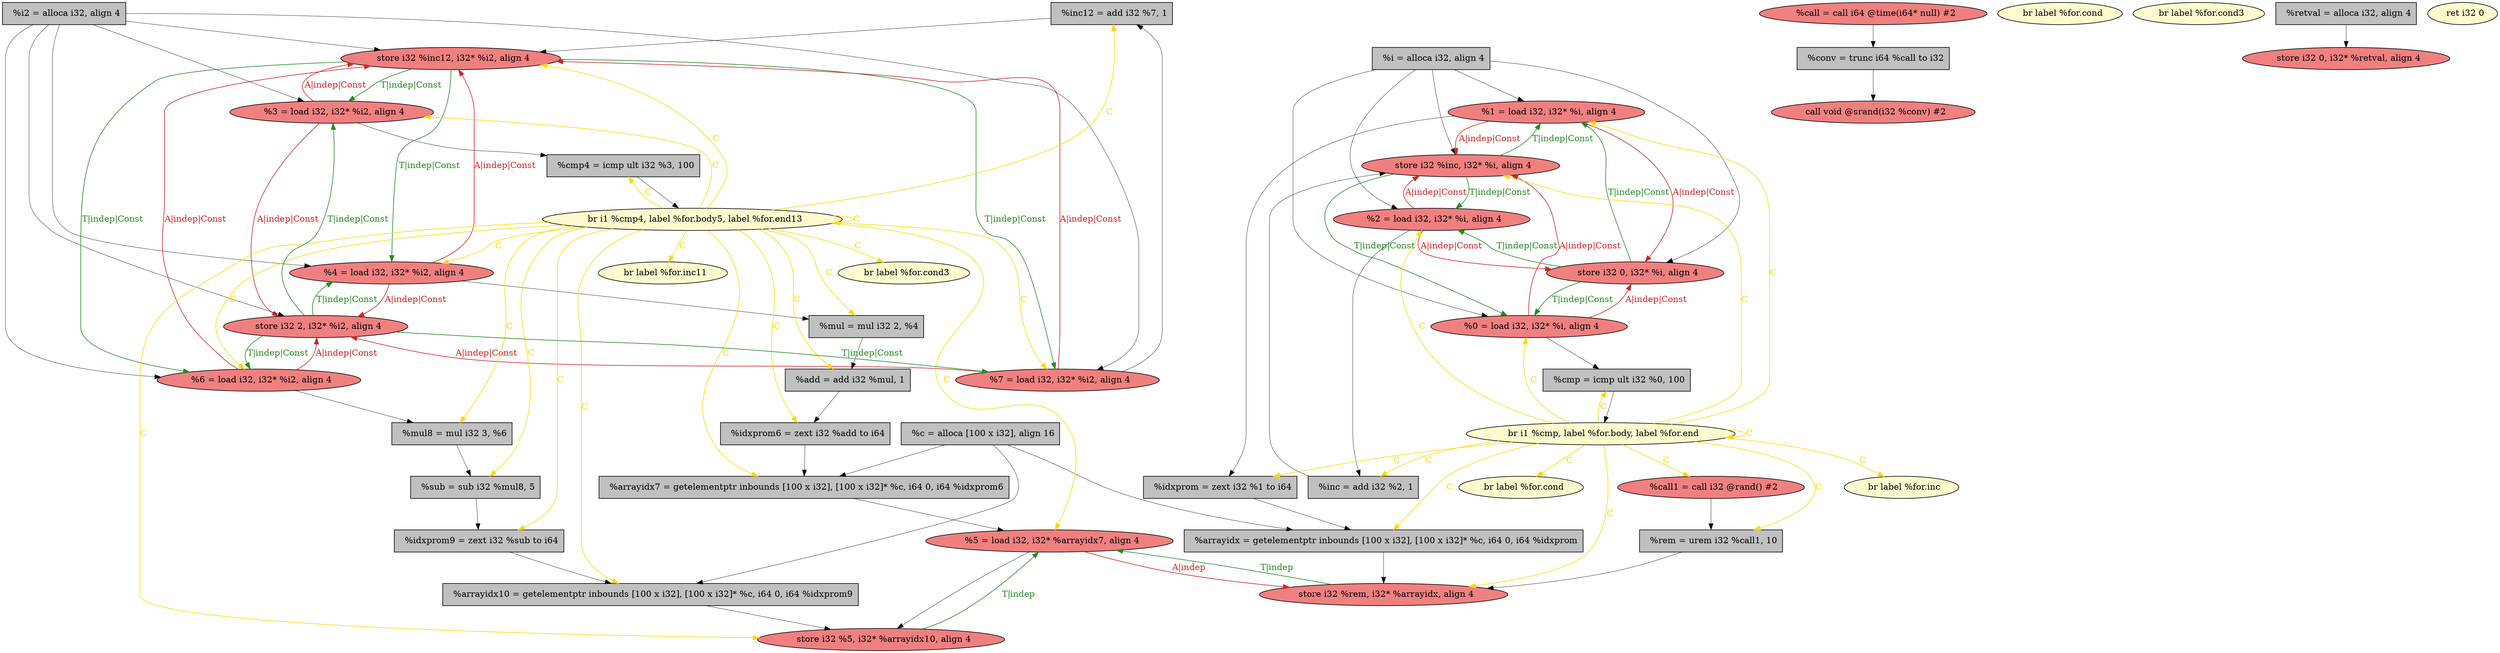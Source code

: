 
digraph G {


node44 [fillcolor=grey,label="  %inc12 = add i32 %7, 1",shape=rectangle,style=filled ]
node43 [fillcolor=lightcoral,label="  store i32 %inc, i32* %i, align 4",shape=ellipse,style=filled ]
node45 [fillcolor=grey,label="  %arrayidx10 = getelementptr inbounds [100 x i32], [100 x i32]* %c, i64 0, i64 %idxprom9",shape=rectangle,style=filled ]
node42 [fillcolor=lightcoral,label="  store i32 %rem, i32* %arrayidx, align 4",shape=ellipse,style=filled ]
node39 [fillcolor=grey,label="  %conv = trunc i64 %call to i32",shape=rectangle,style=filled ]
node37 [fillcolor=lightcoral,label="  %2 = load i32, i32* %i, align 4",shape=ellipse,style=filled ]
node9 [fillcolor=grey,label="  %cmp = icmp ult i32 %0, 100",shape=rectangle,style=filled ]
node36 [fillcolor=grey,label="  %sub = sub i32 %mul8, 5",shape=rectangle,style=filled ]
node23 [fillcolor=lemonchiffon,label="  br label %for.inc11",shape=ellipse,style=filled ]
node7 [fillcolor=grey,label="  %i = alloca i32, align 4",shape=rectangle,style=filled ]
node6 [fillcolor=lightcoral,label="  %3 = load i32, i32* %i2, align 4",shape=ellipse,style=filled ]
node14 [fillcolor=grey,label="  %c = alloca [100 x i32], align 16",shape=rectangle,style=filled ]
node1 [fillcolor=lightcoral,label="  %5 = load i32, i32* %arrayidx7, align 4",shape=ellipse,style=filled ]
node13 [fillcolor=lemonchiffon,label="  br label %for.cond",shape=ellipse,style=filled ]
node41 [fillcolor=grey,label="  %arrayidx = getelementptr inbounds [100 x i32], [100 x i32]* %c, i64 0, i64 %idxprom",shape=rectangle,style=filled ]
node12 [fillcolor=lightcoral,label="  store i32 0, i32* %i, align 4",shape=ellipse,style=filled ]
node40 [fillcolor=grey,label="  %rem = urem i32 %call1, 10",shape=rectangle,style=filled ]
node32 [fillcolor=grey,label="  %idxprom6 = zext i32 %add to i64",shape=rectangle,style=filled ]
node3 [fillcolor=lightcoral,label="  %4 = load i32, i32* %i2, align 4",shape=ellipse,style=filled ]
node5 [fillcolor=grey,label="  %mul8 = mul i32 3, %6",shape=rectangle,style=filled ]
node11 [fillcolor=grey,label="  %add = add i32 %mul, 1",shape=rectangle,style=filled ]
node24 [fillcolor=lightcoral,label="  %call1 = call i32 @rand() #2",shape=ellipse,style=filled ]
node0 [fillcolor=lightcoral,label="  %6 = load i32, i32* %i2, align 4",shape=ellipse,style=filled ]
node15 [fillcolor=lemonchiffon,label="  br label %for.cond",shape=ellipse,style=filled ]
node8 [fillcolor=lemonchiffon,label="  br label %for.cond3",shape=ellipse,style=filled ]
node16 [fillcolor=lightcoral,label="  %call = call i64 @time(i64* null) #2",shape=ellipse,style=filled ]
node27 [fillcolor=lightcoral,label="  call void @srand(i32 %conv) #2",shape=ellipse,style=filled ]
node17 [fillcolor=grey,label="  %cmp4 = icmp ult i32 %3, 100",shape=rectangle,style=filled ]
node31 [fillcolor=grey,label="  %idxprom9 = zext i32 %sub to i64",shape=rectangle,style=filled ]
node18 [fillcolor=lightcoral,label="  %1 = load i32, i32* %i, align 4",shape=ellipse,style=filled ]
node4 [fillcolor=lightcoral,label="  %0 = load i32, i32* %i, align 4",shape=ellipse,style=filled ]
node19 [fillcolor=lemonchiffon,label="  br label %for.cond3",shape=ellipse,style=filled ]
node26 [fillcolor=lightcoral,label="  %7 = load i32, i32* %i2, align 4",shape=ellipse,style=filled ]
node20 [fillcolor=lightcoral,label="  store i32 %inc12, i32* %i2, align 4",shape=ellipse,style=filled ]
node29 [fillcolor=lightcoral,label="  store i32 0, i32* %retval, align 4",shape=ellipse,style=filled ]
node21 [fillcolor=lightcoral,label="  store i32 %5, i32* %arrayidx10, align 4",shape=ellipse,style=filled ]
node35 [fillcolor=lemonchiffon,label="  br label %for.inc",shape=ellipse,style=filled ]
node22 [fillcolor=lemonchiffon,label="  ret i32 0",shape=ellipse,style=filled ]
node38 [fillcolor=grey,label="  %i2 = alloca i32, align 4",shape=rectangle,style=filled ]
node33 [fillcolor=grey,label="  %retval = alloca i32, align 4",shape=rectangle,style=filled ]
node2 [fillcolor=lemonchiffon,label="  br i1 %cmp4, label %for.body5, label %for.end13",shape=ellipse,style=filled ]
node25 [fillcolor=grey,label="  %arrayidx7 = getelementptr inbounds [100 x i32], [100 x i32]* %c, i64 0, i64 %idxprom6",shape=rectangle,style=filled ]
node28 [fillcolor=grey,label="  %idxprom = zext i32 %1 to i64",shape=rectangle,style=filled ]
node30 [fillcolor=grey,label="  %mul = mul i32 2, %4",shape=rectangle,style=filled ]
node46 [fillcolor=grey,label="  %inc = add i32 %2, 1",shape=rectangle,style=filled ]
node10 [fillcolor=lightcoral,label="  store i32 2, i32* %i2, align 4",shape=ellipse,style=filled ]
node34 [fillcolor=lemonchiffon,label="  br i1 %cmp, label %for.body, label %for.end",shape=ellipse,style=filled ]

node2->node20 [style=solid,color=gold,label="C",penwidth=1.0,fontcolor=gold ]
node12->node18 [style=solid,color=forestgreen,label="T|indep|Const",penwidth=1.0,fontcolor=forestgreen ]
node37->node12 [style=solid,color=firebrick3,label="A|indep|Const",penwidth=1.0,fontcolor=firebrick3 ]
node12->node37 [style=solid,color=forestgreen,label="T|indep|Const",penwidth=1.0,fontcolor=forestgreen ]
node20->node0 [style=solid,color=forestgreen,label="T|indep|Const",penwidth=1.0,fontcolor=forestgreen ]
node37->node43 [style=solid,color=firebrick3,label="A|indep|Const",penwidth=1.0,fontcolor=firebrick3 ]
node3->node20 [style=solid,color=firebrick3,label="A|indep|Const",penwidth=1.0,fontcolor=firebrick3 ]
node20->node3 [style=solid,color=forestgreen,label="T|indep|Const",penwidth=1.0,fontcolor=forestgreen ]
node10->node3 [style=solid,color=forestgreen,label="T|indep|Const",penwidth=1.0,fontcolor=forestgreen ]
node3->node10 [style=solid,color=firebrick3,label="A|indep|Const",penwidth=1.0,fontcolor=firebrick3 ]
node20->node26 [style=solid,color=forestgreen,label="T|indep|Const",penwidth=1.0,fontcolor=forestgreen ]
node26->node20 [style=solid,color=firebrick3,label="A|indep|Const",penwidth=1.0,fontcolor=firebrick3 ]
node34->node37 [style=solid,color=gold,label="C",penwidth=1.0,fontcolor=gold ]
node21->node1 [style=solid,color=forestgreen,label="T|indep",penwidth=1.0,fontcolor=forestgreen ]
node1->node21 [style=solid,color=black,label="",penwidth=0.5,fontcolor=black ]
node25->node1 [style=solid,color=black,label="",penwidth=0.5,fontcolor=black ]
node43->node37 [style=solid,color=forestgreen,label="T|indep|Const",penwidth=1.0,fontcolor=forestgreen ]
node0->node5 [style=solid,color=black,label="",penwidth=0.5,fontcolor=black ]
node1->node42 [style=solid,color=firebrick3,label="A|indep",penwidth=1.0,fontcolor=firebrick3 ]
node39->node27 [style=solid,color=black,label="",penwidth=0.5,fontcolor=black ]
node2->node21 [style=solid,color=gold,label="C",penwidth=1.0,fontcolor=gold ]
node2->node31 [style=solid,color=gold,label="C",penwidth=1.0,fontcolor=gold ]
node38->node20 [style=solid,color=black,label="",penwidth=0.5,fontcolor=black ]
node6->node17 [style=solid,color=black,label="",penwidth=0.5,fontcolor=black ]
node9->node34 [style=solid,color=black,label="",penwidth=0.5,fontcolor=black ]
node34->node35 [style=solid,color=gold,label="C",penwidth=1.0,fontcolor=gold ]
node28->node41 [style=solid,color=black,label="",penwidth=0.5,fontcolor=black ]
node42->node1 [style=solid,color=forestgreen,label="T|indep",penwidth=1.0,fontcolor=forestgreen ]
node2->node0 [style=solid,color=gold,label="C",penwidth=1.0,fontcolor=gold ]
node18->node28 [style=solid,color=black,label="",penwidth=0.5,fontcolor=black ]
node16->node39 [style=solid,color=black,label="",penwidth=0.5,fontcolor=black ]
node2->node1 [style=solid,color=gold,label="C",penwidth=1.0,fontcolor=gold ]
node5->node36 [style=solid,color=black,label="",penwidth=0.5,fontcolor=black ]
node34->node9 [style=solid,color=gold,label="C",penwidth=1.0,fontcolor=gold ]
node14->node45 [style=solid,color=black,label="",penwidth=0.5,fontcolor=black ]
node7->node12 [style=solid,color=black,label="",penwidth=0.5,fontcolor=black ]
node18->node12 [style=solid,color=firebrick3,label="A|indep|Const",penwidth=1.0,fontcolor=firebrick3 ]
node34->node41 [style=solid,color=gold,label="C",penwidth=1.0,fontcolor=gold ]
node34->node13 [style=solid,color=gold,label="C",penwidth=1.0,fontcolor=gold ]
node34->node34 [style=solid,color=gold,label="C",penwidth=1.0,fontcolor=gold ]
node34->node43 [style=solid,color=gold,label="C",penwidth=1.0,fontcolor=gold ]
node34->node4 [style=solid,color=gold,label="C",penwidth=1.0,fontcolor=gold ]
node4->node9 [style=solid,color=black,label="",penwidth=0.5,fontcolor=black ]
node2->node5 [style=solid,color=gold,label="C",penwidth=1.0,fontcolor=gold ]
node2->node2 [style=solid,color=gold,label="C",penwidth=1.0,fontcolor=gold ]
node24->node40 [style=solid,color=black,label="",penwidth=0.5,fontcolor=black ]
node45->node21 [style=solid,color=black,label="",penwidth=0.5,fontcolor=black ]
node7->node4 [style=solid,color=black,label="",penwidth=0.5,fontcolor=black ]
node2->node45 [style=solid,color=gold,label="C",penwidth=1.0,fontcolor=gold ]
node34->node24 [style=solid,color=gold,label="C",penwidth=1.0,fontcolor=gold ]
node3->node30 [style=solid,color=black,label="",penwidth=0.5,fontcolor=black ]
node2->node36 [style=solid,color=gold,label="C",penwidth=1.0,fontcolor=gold ]
node34->node42 [style=solid,color=gold,label="C",penwidth=1.0,fontcolor=gold ]
node2->node25 [style=solid,color=gold,label="C",penwidth=1.0,fontcolor=gold ]
node2->node44 [style=solid,color=gold,label="C",penwidth=1.0,fontcolor=gold ]
node14->node41 [style=solid,color=black,label="",penwidth=0.5,fontcolor=black ]
node2->node23 [style=solid,color=gold,label="C",penwidth=1.0,fontcolor=gold ]
node2->node11 [style=solid,color=gold,label="C",penwidth=1.0,fontcolor=gold ]
node38->node3 [style=solid,color=black,label="",penwidth=0.5,fontcolor=black ]
node6->node20 [style=solid,color=firebrick3,label="A|indep|Const",penwidth=1.0,fontcolor=firebrick3 ]
node26->node44 [style=solid,color=black,label="",penwidth=0.5,fontcolor=black ]
node34->node18 [style=solid,color=gold,label="C",penwidth=1.0,fontcolor=gold ]
node2->node6 [style=solid,color=gold,label="C",penwidth=1.0,fontcolor=gold ]
node2->node26 [style=solid,color=gold,label="C",penwidth=1.0,fontcolor=gold ]
node43->node4 [style=solid,color=forestgreen,label="T|indep|Const",penwidth=1.0,fontcolor=forestgreen ]
node4->node12 [style=solid,color=firebrick3,label="A|indep|Const",penwidth=1.0,fontcolor=firebrick3 ]
node32->node25 [style=solid,color=black,label="",penwidth=0.5,fontcolor=black ]
node4->node43 [style=solid,color=firebrick3,label="A|indep|Const",penwidth=1.0,fontcolor=firebrick3 ]
node34->node28 [style=solid,color=gold,label="C",penwidth=1.0,fontcolor=gold ]
node0->node10 [style=solid,color=firebrick3,label="A|indep|Const",penwidth=1.0,fontcolor=firebrick3 ]
node41->node42 [style=solid,color=black,label="",penwidth=0.5,fontcolor=black ]
node34->node40 [style=solid,color=gold,label="C",penwidth=1.0,fontcolor=gold ]
node2->node19 [style=solid,color=gold,label="C",penwidth=1.0,fontcolor=gold ]
node2->node32 [style=solid,color=gold,label="C",penwidth=1.0,fontcolor=gold ]
node17->node2 [style=solid,color=black,label="",penwidth=0.5,fontcolor=black ]
node31->node45 [style=solid,color=black,label="",penwidth=0.5,fontcolor=black ]
node33->node29 [style=solid,color=black,label="",penwidth=0.5,fontcolor=black ]
node0->node20 [style=solid,color=firebrick3,label="A|indep|Const",penwidth=1.0,fontcolor=firebrick3 ]
node2->node30 [style=solid,color=gold,label="C",penwidth=1.0,fontcolor=gold ]
node14->node25 [style=solid,color=black,label="",penwidth=0.5,fontcolor=black ]
node7->node37 [style=solid,color=black,label="",penwidth=0.5,fontcolor=black ]
node38->node6 [style=solid,color=black,label="",penwidth=0.5,fontcolor=black ]
node10->node26 [style=solid,color=forestgreen,label="T|indep|Const",penwidth=1.0,fontcolor=forestgreen ]
node7->node18 [style=solid,color=black,label="",penwidth=0.5,fontcolor=black ]
node44->node20 [style=solid,color=black,label="",penwidth=0.5,fontcolor=black ]
node2->node3 [style=solid,color=gold,label="C",penwidth=1.0,fontcolor=gold ]
node10->node0 [style=solid,color=forestgreen,label="T|indep|Const",penwidth=1.0,fontcolor=forestgreen ]
node40->node42 [style=solid,color=black,label="",penwidth=0.5,fontcolor=black ]
node34->node46 [style=solid,color=gold,label="C",penwidth=1.0,fontcolor=gold ]
node43->node18 [style=solid,color=forestgreen,label="T|indep|Const",penwidth=1.0,fontcolor=forestgreen ]
node38->node0 [style=solid,color=black,label="",penwidth=0.5,fontcolor=black ]
node11->node32 [style=solid,color=black,label="",penwidth=0.5,fontcolor=black ]
node46->node43 [style=solid,color=black,label="",penwidth=0.5,fontcolor=black ]
node38->node10 [style=solid,color=black,label="",penwidth=0.5,fontcolor=black ]
node20->node6 [style=solid,color=forestgreen,label="T|indep|Const",penwidth=1.0,fontcolor=forestgreen ]
node26->node10 [style=solid,color=firebrick3,label="A|indep|Const",penwidth=1.0,fontcolor=firebrick3 ]
node30->node11 [style=solid,color=black,label="",penwidth=0.5,fontcolor=black ]
node38->node26 [style=solid,color=black,label="",penwidth=0.5,fontcolor=black ]
node37->node46 [style=solid,color=black,label="",penwidth=0.5,fontcolor=black ]
node6->node10 [style=solid,color=firebrick3,label="A|indep|Const",penwidth=1.0,fontcolor=firebrick3 ]
node18->node43 [style=solid,color=firebrick3,label="A|indep|Const",penwidth=1.0,fontcolor=firebrick3 ]
node10->node6 [style=solid,color=forestgreen,label="T|indep|Const",penwidth=1.0,fontcolor=forestgreen ]
node12->node4 [style=solid,color=forestgreen,label="T|indep|Const",penwidth=1.0,fontcolor=forestgreen ]
node36->node31 [style=solid,color=black,label="",penwidth=0.5,fontcolor=black ]
node7->node43 [style=solid,color=black,label="",penwidth=0.5,fontcolor=black ]
node2->node17 [style=solid,color=gold,label="C",penwidth=1.0,fontcolor=gold ]


}
